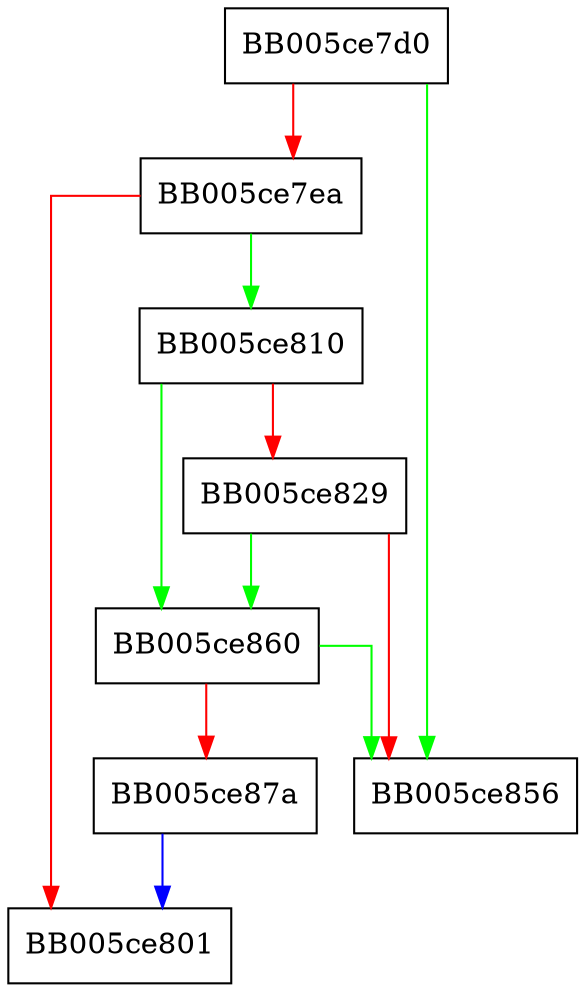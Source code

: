 digraph EVP_get_digestbyname {
  node [shape="box"];
  graph [splines=ortho];
  BB005ce7d0 -> BB005ce856 [color="green"];
  BB005ce7d0 -> BB005ce7ea [color="red"];
  BB005ce7ea -> BB005ce810 [color="green"];
  BB005ce7ea -> BB005ce801 [color="red"];
  BB005ce810 -> BB005ce860 [color="green"];
  BB005ce810 -> BB005ce829 [color="red"];
  BB005ce829 -> BB005ce860 [color="green"];
  BB005ce829 -> BB005ce856 [color="red"];
  BB005ce860 -> BB005ce856 [color="green"];
  BB005ce860 -> BB005ce87a [color="red"];
  BB005ce87a -> BB005ce801 [color="blue"];
}